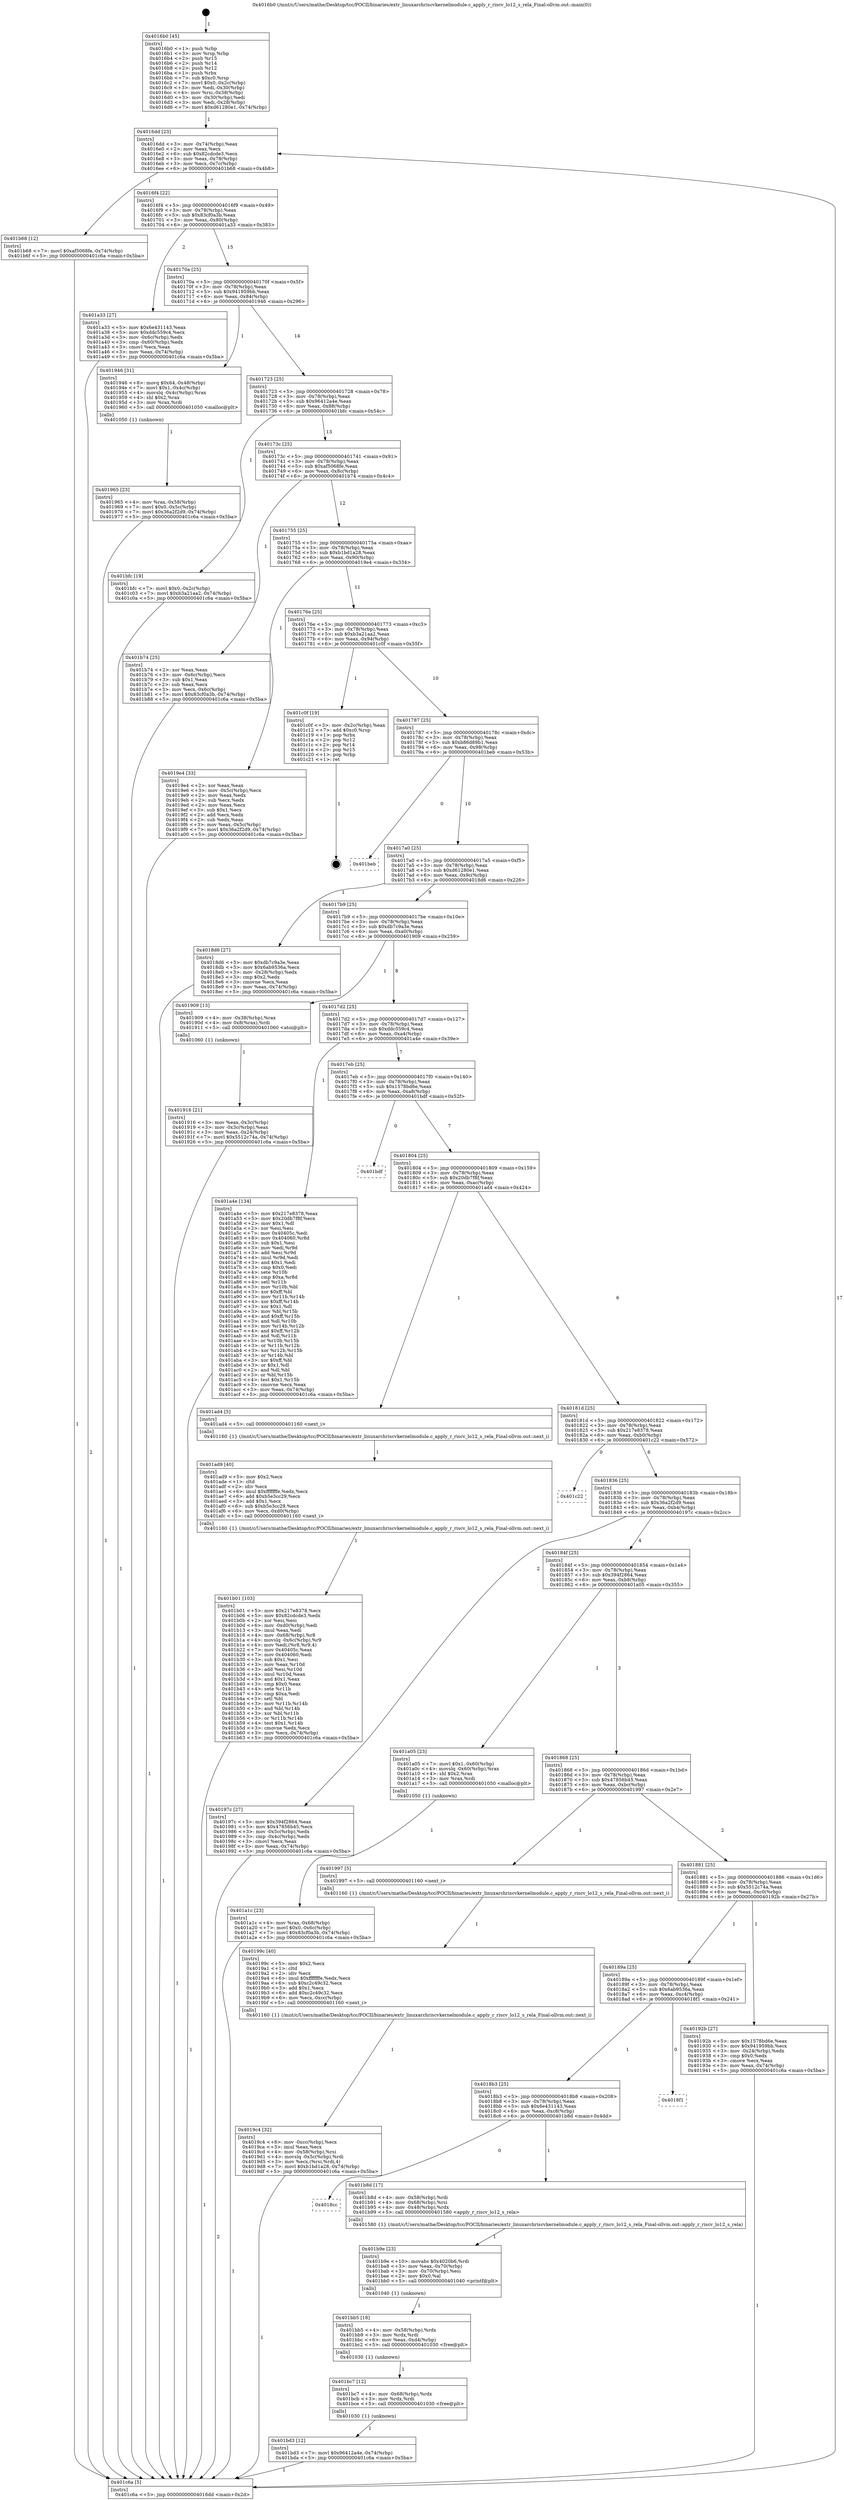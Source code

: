 digraph "0x4016b0" {
  label = "0x4016b0 (/mnt/c/Users/mathe/Desktop/tcc/POCII/binaries/extr_linuxarchriscvkernelmodule.c_apply_r_riscv_lo12_s_rela_Final-ollvm.out::main(0))"
  labelloc = "t"
  node[shape=record]

  Entry [label="",width=0.3,height=0.3,shape=circle,fillcolor=black,style=filled]
  "0x4016dd" [label="{
     0x4016dd [23]\l
     | [instrs]\l
     &nbsp;&nbsp;0x4016dd \<+3\>: mov -0x74(%rbp),%eax\l
     &nbsp;&nbsp;0x4016e0 \<+2\>: mov %eax,%ecx\l
     &nbsp;&nbsp;0x4016e2 \<+6\>: sub $0x82cdcde3,%ecx\l
     &nbsp;&nbsp;0x4016e8 \<+3\>: mov %eax,-0x78(%rbp)\l
     &nbsp;&nbsp;0x4016eb \<+3\>: mov %ecx,-0x7c(%rbp)\l
     &nbsp;&nbsp;0x4016ee \<+6\>: je 0000000000401b68 \<main+0x4b8\>\l
  }"]
  "0x401b68" [label="{
     0x401b68 [12]\l
     | [instrs]\l
     &nbsp;&nbsp;0x401b68 \<+7\>: movl $0xaf5068fe,-0x74(%rbp)\l
     &nbsp;&nbsp;0x401b6f \<+5\>: jmp 0000000000401c6a \<main+0x5ba\>\l
  }"]
  "0x4016f4" [label="{
     0x4016f4 [22]\l
     | [instrs]\l
     &nbsp;&nbsp;0x4016f4 \<+5\>: jmp 00000000004016f9 \<main+0x49\>\l
     &nbsp;&nbsp;0x4016f9 \<+3\>: mov -0x78(%rbp),%eax\l
     &nbsp;&nbsp;0x4016fc \<+5\>: sub $0x83cf0a3b,%eax\l
     &nbsp;&nbsp;0x401701 \<+3\>: mov %eax,-0x80(%rbp)\l
     &nbsp;&nbsp;0x401704 \<+6\>: je 0000000000401a33 \<main+0x383\>\l
  }"]
  Exit [label="",width=0.3,height=0.3,shape=circle,fillcolor=black,style=filled,peripheries=2]
  "0x401a33" [label="{
     0x401a33 [27]\l
     | [instrs]\l
     &nbsp;&nbsp;0x401a33 \<+5\>: mov $0x6e431143,%eax\l
     &nbsp;&nbsp;0x401a38 \<+5\>: mov $0xddc559c4,%ecx\l
     &nbsp;&nbsp;0x401a3d \<+3\>: mov -0x6c(%rbp),%edx\l
     &nbsp;&nbsp;0x401a40 \<+3\>: cmp -0x60(%rbp),%edx\l
     &nbsp;&nbsp;0x401a43 \<+3\>: cmovl %ecx,%eax\l
     &nbsp;&nbsp;0x401a46 \<+3\>: mov %eax,-0x74(%rbp)\l
     &nbsp;&nbsp;0x401a49 \<+5\>: jmp 0000000000401c6a \<main+0x5ba\>\l
  }"]
  "0x40170a" [label="{
     0x40170a [25]\l
     | [instrs]\l
     &nbsp;&nbsp;0x40170a \<+5\>: jmp 000000000040170f \<main+0x5f\>\l
     &nbsp;&nbsp;0x40170f \<+3\>: mov -0x78(%rbp),%eax\l
     &nbsp;&nbsp;0x401712 \<+5\>: sub $0x941959bb,%eax\l
     &nbsp;&nbsp;0x401717 \<+6\>: mov %eax,-0x84(%rbp)\l
     &nbsp;&nbsp;0x40171d \<+6\>: je 0000000000401946 \<main+0x296\>\l
  }"]
  "0x401bd3" [label="{
     0x401bd3 [12]\l
     | [instrs]\l
     &nbsp;&nbsp;0x401bd3 \<+7\>: movl $0x96412a4e,-0x74(%rbp)\l
     &nbsp;&nbsp;0x401bda \<+5\>: jmp 0000000000401c6a \<main+0x5ba\>\l
  }"]
  "0x401946" [label="{
     0x401946 [31]\l
     | [instrs]\l
     &nbsp;&nbsp;0x401946 \<+8\>: movq $0x64,-0x48(%rbp)\l
     &nbsp;&nbsp;0x40194e \<+7\>: movl $0x1,-0x4c(%rbp)\l
     &nbsp;&nbsp;0x401955 \<+4\>: movslq -0x4c(%rbp),%rax\l
     &nbsp;&nbsp;0x401959 \<+4\>: shl $0x2,%rax\l
     &nbsp;&nbsp;0x40195d \<+3\>: mov %rax,%rdi\l
     &nbsp;&nbsp;0x401960 \<+5\>: call 0000000000401050 \<malloc@plt\>\l
     | [calls]\l
     &nbsp;&nbsp;0x401050 \{1\} (unknown)\l
  }"]
  "0x401723" [label="{
     0x401723 [25]\l
     | [instrs]\l
     &nbsp;&nbsp;0x401723 \<+5\>: jmp 0000000000401728 \<main+0x78\>\l
     &nbsp;&nbsp;0x401728 \<+3\>: mov -0x78(%rbp),%eax\l
     &nbsp;&nbsp;0x40172b \<+5\>: sub $0x96412a4e,%eax\l
     &nbsp;&nbsp;0x401730 \<+6\>: mov %eax,-0x88(%rbp)\l
     &nbsp;&nbsp;0x401736 \<+6\>: je 0000000000401bfc \<main+0x54c\>\l
  }"]
  "0x401bc7" [label="{
     0x401bc7 [12]\l
     | [instrs]\l
     &nbsp;&nbsp;0x401bc7 \<+4\>: mov -0x68(%rbp),%rdx\l
     &nbsp;&nbsp;0x401bcb \<+3\>: mov %rdx,%rdi\l
     &nbsp;&nbsp;0x401bce \<+5\>: call 0000000000401030 \<free@plt\>\l
     | [calls]\l
     &nbsp;&nbsp;0x401030 \{1\} (unknown)\l
  }"]
  "0x401bfc" [label="{
     0x401bfc [19]\l
     | [instrs]\l
     &nbsp;&nbsp;0x401bfc \<+7\>: movl $0x0,-0x2c(%rbp)\l
     &nbsp;&nbsp;0x401c03 \<+7\>: movl $0xb3a21aa2,-0x74(%rbp)\l
     &nbsp;&nbsp;0x401c0a \<+5\>: jmp 0000000000401c6a \<main+0x5ba\>\l
  }"]
  "0x40173c" [label="{
     0x40173c [25]\l
     | [instrs]\l
     &nbsp;&nbsp;0x40173c \<+5\>: jmp 0000000000401741 \<main+0x91\>\l
     &nbsp;&nbsp;0x401741 \<+3\>: mov -0x78(%rbp),%eax\l
     &nbsp;&nbsp;0x401744 \<+5\>: sub $0xaf5068fe,%eax\l
     &nbsp;&nbsp;0x401749 \<+6\>: mov %eax,-0x8c(%rbp)\l
     &nbsp;&nbsp;0x40174f \<+6\>: je 0000000000401b74 \<main+0x4c4\>\l
  }"]
  "0x401bb5" [label="{
     0x401bb5 [18]\l
     | [instrs]\l
     &nbsp;&nbsp;0x401bb5 \<+4\>: mov -0x58(%rbp),%rdx\l
     &nbsp;&nbsp;0x401bb9 \<+3\>: mov %rdx,%rdi\l
     &nbsp;&nbsp;0x401bbc \<+6\>: mov %eax,-0xd4(%rbp)\l
     &nbsp;&nbsp;0x401bc2 \<+5\>: call 0000000000401030 \<free@plt\>\l
     | [calls]\l
     &nbsp;&nbsp;0x401030 \{1\} (unknown)\l
  }"]
  "0x401b74" [label="{
     0x401b74 [25]\l
     | [instrs]\l
     &nbsp;&nbsp;0x401b74 \<+2\>: xor %eax,%eax\l
     &nbsp;&nbsp;0x401b76 \<+3\>: mov -0x6c(%rbp),%ecx\l
     &nbsp;&nbsp;0x401b79 \<+3\>: sub $0x1,%eax\l
     &nbsp;&nbsp;0x401b7c \<+2\>: sub %eax,%ecx\l
     &nbsp;&nbsp;0x401b7e \<+3\>: mov %ecx,-0x6c(%rbp)\l
     &nbsp;&nbsp;0x401b81 \<+7\>: movl $0x83cf0a3b,-0x74(%rbp)\l
     &nbsp;&nbsp;0x401b88 \<+5\>: jmp 0000000000401c6a \<main+0x5ba\>\l
  }"]
  "0x401755" [label="{
     0x401755 [25]\l
     | [instrs]\l
     &nbsp;&nbsp;0x401755 \<+5\>: jmp 000000000040175a \<main+0xaa\>\l
     &nbsp;&nbsp;0x40175a \<+3\>: mov -0x78(%rbp),%eax\l
     &nbsp;&nbsp;0x40175d \<+5\>: sub $0xb1bd1a28,%eax\l
     &nbsp;&nbsp;0x401762 \<+6\>: mov %eax,-0x90(%rbp)\l
     &nbsp;&nbsp;0x401768 \<+6\>: je 00000000004019e4 \<main+0x334\>\l
  }"]
  "0x401b9e" [label="{
     0x401b9e [23]\l
     | [instrs]\l
     &nbsp;&nbsp;0x401b9e \<+10\>: movabs $0x4020b6,%rdi\l
     &nbsp;&nbsp;0x401ba8 \<+3\>: mov %eax,-0x70(%rbp)\l
     &nbsp;&nbsp;0x401bab \<+3\>: mov -0x70(%rbp),%esi\l
     &nbsp;&nbsp;0x401bae \<+2\>: mov $0x0,%al\l
     &nbsp;&nbsp;0x401bb0 \<+5\>: call 0000000000401040 \<printf@plt\>\l
     | [calls]\l
     &nbsp;&nbsp;0x401040 \{1\} (unknown)\l
  }"]
  "0x4019e4" [label="{
     0x4019e4 [33]\l
     | [instrs]\l
     &nbsp;&nbsp;0x4019e4 \<+2\>: xor %eax,%eax\l
     &nbsp;&nbsp;0x4019e6 \<+3\>: mov -0x5c(%rbp),%ecx\l
     &nbsp;&nbsp;0x4019e9 \<+2\>: mov %eax,%edx\l
     &nbsp;&nbsp;0x4019eb \<+2\>: sub %ecx,%edx\l
     &nbsp;&nbsp;0x4019ed \<+2\>: mov %eax,%ecx\l
     &nbsp;&nbsp;0x4019ef \<+3\>: sub $0x1,%ecx\l
     &nbsp;&nbsp;0x4019f2 \<+2\>: add %ecx,%edx\l
     &nbsp;&nbsp;0x4019f4 \<+2\>: sub %edx,%eax\l
     &nbsp;&nbsp;0x4019f6 \<+3\>: mov %eax,-0x5c(%rbp)\l
     &nbsp;&nbsp;0x4019f9 \<+7\>: movl $0x36a2f2d9,-0x74(%rbp)\l
     &nbsp;&nbsp;0x401a00 \<+5\>: jmp 0000000000401c6a \<main+0x5ba\>\l
  }"]
  "0x40176e" [label="{
     0x40176e [25]\l
     | [instrs]\l
     &nbsp;&nbsp;0x40176e \<+5\>: jmp 0000000000401773 \<main+0xc3\>\l
     &nbsp;&nbsp;0x401773 \<+3\>: mov -0x78(%rbp),%eax\l
     &nbsp;&nbsp;0x401776 \<+5\>: sub $0xb3a21aa2,%eax\l
     &nbsp;&nbsp;0x40177b \<+6\>: mov %eax,-0x94(%rbp)\l
     &nbsp;&nbsp;0x401781 \<+6\>: je 0000000000401c0f \<main+0x55f\>\l
  }"]
  "0x4018cc" [label="{
     0x4018cc\l
  }", style=dashed]
  "0x401c0f" [label="{
     0x401c0f [19]\l
     | [instrs]\l
     &nbsp;&nbsp;0x401c0f \<+3\>: mov -0x2c(%rbp),%eax\l
     &nbsp;&nbsp;0x401c12 \<+7\>: add $0xc0,%rsp\l
     &nbsp;&nbsp;0x401c19 \<+1\>: pop %rbx\l
     &nbsp;&nbsp;0x401c1a \<+2\>: pop %r12\l
     &nbsp;&nbsp;0x401c1c \<+2\>: pop %r14\l
     &nbsp;&nbsp;0x401c1e \<+2\>: pop %r15\l
     &nbsp;&nbsp;0x401c20 \<+1\>: pop %rbp\l
     &nbsp;&nbsp;0x401c21 \<+1\>: ret\l
  }"]
  "0x401787" [label="{
     0x401787 [25]\l
     | [instrs]\l
     &nbsp;&nbsp;0x401787 \<+5\>: jmp 000000000040178c \<main+0xdc\>\l
     &nbsp;&nbsp;0x40178c \<+3\>: mov -0x78(%rbp),%eax\l
     &nbsp;&nbsp;0x40178f \<+5\>: sub $0xb86d89b1,%eax\l
     &nbsp;&nbsp;0x401794 \<+6\>: mov %eax,-0x98(%rbp)\l
     &nbsp;&nbsp;0x40179a \<+6\>: je 0000000000401beb \<main+0x53b\>\l
  }"]
  "0x401b8d" [label="{
     0x401b8d [17]\l
     | [instrs]\l
     &nbsp;&nbsp;0x401b8d \<+4\>: mov -0x58(%rbp),%rdi\l
     &nbsp;&nbsp;0x401b91 \<+4\>: mov -0x68(%rbp),%rsi\l
     &nbsp;&nbsp;0x401b95 \<+4\>: mov -0x48(%rbp),%rdx\l
     &nbsp;&nbsp;0x401b99 \<+5\>: call 0000000000401580 \<apply_r_riscv_lo12_s_rela\>\l
     | [calls]\l
     &nbsp;&nbsp;0x401580 \{1\} (/mnt/c/Users/mathe/Desktop/tcc/POCII/binaries/extr_linuxarchriscvkernelmodule.c_apply_r_riscv_lo12_s_rela_Final-ollvm.out::apply_r_riscv_lo12_s_rela)\l
  }"]
  "0x401beb" [label="{
     0x401beb\l
  }", style=dashed]
  "0x4017a0" [label="{
     0x4017a0 [25]\l
     | [instrs]\l
     &nbsp;&nbsp;0x4017a0 \<+5\>: jmp 00000000004017a5 \<main+0xf5\>\l
     &nbsp;&nbsp;0x4017a5 \<+3\>: mov -0x78(%rbp),%eax\l
     &nbsp;&nbsp;0x4017a8 \<+5\>: sub $0xd61280e1,%eax\l
     &nbsp;&nbsp;0x4017ad \<+6\>: mov %eax,-0x9c(%rbp)\l
     &nbsp;&nbsp;0x4017b3 \<+6\>: je 00000000004018d6 \<main+0x226\>\l
  }"]
  "0x4018b3" [label="{
     0x4018b3 [25]\l
     | [instrs]\l
     &nbsp;&nbsp;0x4018b3 \<+5\>: jmp 00000000004018b8 \<main+0x208\>\l
     &nbsp;&nbsp;0x4018b8 \<+3\>: mov -0x78(%rbp),%eax\l
     &nbsp;&nbsp;0x4018bb \<+5\>: sub $0x6e431143,%eax\l
     &nbsp;&nbsp;0x4018c0 \<+6\>: mov %eax,-0xc8(%rbp)\l
     &nbsp;&nbsp;0x4018c6 \<+6\>: je 0000000000401b8d \<main+0x4dd\>\l
  }"]
  "0x4018d6" [label="{
     0x4018d6 [27]\l
     | [instrs]\l
     &nbsp;&nbsp;0x4018d6 \<+5\>: mov $0xdb7c9a3e,%eax\l
     &nbsp;&nbsp;0x4018db \<+5\>: mov $0x6ab9536a,%ecx\l
     &nbsp;&nbsp;0x4018e0 \<+3\>: mov -0x28(%rbp),%edx\l
     &nbsp;&nbsp;0x4018e3 \<+3\>: cmp $0x2,%edx\l
     &nbsp;&nbsp;0x4018e6 \<+3\>: cmovne %ecx,%eax\l
     &nbsp;&nbsp;0x4018e9 \<+3\>: mov %eax,-0x74(%rbp)\l
     &nbsp;&nbsp;0x4018ec \<+5\>: jmp 0000000000401c6a \<main+0x5ba\>\l
  }"]
  "0x4017b9" [label="{
     0x4017b9 [25]\l
     | [instrs]\l
     &nbsp;&nbsp;0x4017b9 \<+5\>: jmp 00000000004017be \<main+0x10e\>\l
     &nbsp;&nbsp;0x4017be \<+3\>: mov -0x78(%rbp),%eax\l
     &nbsp;&nbsp;0x4017c1 \<+5\>: sub $0xdb7c9a3e,%eax\l
     &nbsp;&nbsp;0x4017c6 \<+6\>: mov %eax,-0xa0(%rbp)\l
     &nbsp;&nbsp;0x4017cc \<+6\>: je 0000000000401909 \<main+0x259\>\l
  }"]
  "0x401c6a" [label="{
     0x401c6a [5]\l
     | [instrs]\l
     &nbsp;&nbsp;0x401c6a \<+5\>: jmp 00000000004016dd \<main+0x2d\>\l
  }"]
  "0x4016b0" [label="{
     0x4016b0 [45]\l
     | [instrs]\l
     &nbsp;&nbsp;0x4016b0 \<+1\>: push %rbp\l
     &nbsp;&nbsp;0x4016b1 \<+3\>: mov %rsp,%rbp\l
     &nbsp;&nbsp;0x4016b4 \<+2\>: push %r15\l
     &nbsp;&nbsp;0x4016b6 \<+2\>: push %r14\l
     &nbsp;&nbsp;0x4016b8 \<+2\>: push %r12\l
     &nbsp;&nbsp;0x4016ba \<+1\>: push %rbx\l
     &nbsp;&nbsp;0x4016bb \<+7\>: sub $0xc0,%rsp\l
     &nbsp;&nbsp;0x4016c2 \<+7\>: movl $0x0,-0x2c(%rbp)\l
     &nbsp;&nbsp;0x4016c9 \<+3\>: mov %edi,-0x30(%rbp)\l
     &nbsp;&nbsp;0x4016cc \<+4\>: mov %rsi,-0x38(%rbp)\l
     &nbsp;&nbsp;0x4016d0 \<+3\>: mov -0x30(%rbp),%edi\l
     &nbsp;&nbsp;0x4016d3 \<+3\>: mov %edi,-0x28(%rbp)\l
     &nbsp;&nbsp;0x4016d6 \<+7\>: movl $0xd61280e1,-0x74(%rbp)\l
  }"]
  "0x4018f1" [label="{
     0x4018f1\l
  }", style=dashed]
  "0x401909" [label="{
     0x401909 [13]\l
     | [instrs]\l
     &nbsp;&nbsp;0x401909 \<+4\>: mov -0x38(%rbp),%rax\l
     &nbsp;&nbsp;0x40190d \<+4\>: mov 0x8(%rax),%rdi\l
     &nbsp;&nbsp;0x401911 \<+5\>: call 0000000000401060 \<atoi@plt\>\l
     | [calls]\l
     &nbsp;&nbsp;0x401060 \{1\} (unknown)\l
  }"]
  "0x4017d2" [label="{
     0x4017d2 [25]\l
     | [instrs]\l
     &nbsp;&nbsp;0x4017d2 \<+5\>: jmp 00000000004017d7 \<main+0x127\>\l
     &nbsp;&nbsp;0x4017d7 \<+3\>: mov -0x78(%rbp),%eax\l
     &nbsp;&nbsp;0x4017da \<+5\>: sub $0xddc559c4,%eax\l
     &nbsp;&nbsp;0x4017df \<+6\>: mov %eax,-0xa4(%rbp)\l
     &nbsp;&nbsp;0x4017e5 \<+6\>: je 0000000000401a4e \<main+0x39e\>\l
  }"]
  "0x401916" [label="{
     0x401916 [21]\l
     | [instrs]\l
     &nbsp;&nbsp;0x401916 \<+3\>: mov %eax,-0x3c(%rbp)\l
     &nbsp;&nbsp;0x401919 \<+3\>: mov -0x3c(%rbp),%eax\l
     &nbsp;&nbsp;0x40191c \<+3\>: mov %eax,-0x24(%rbp)\l
     &nbsp;&nbsp;0x40191f \<+7\>: movl $0x5512c74a,-0x74(%rbp)\l
     &nbsp;&nbsp;0x401926 \<+5\>: jmp 0000000000401c6a \<main+0x5ba\>\l
  }"]
  "0x401b01" [label="{
     0x401b01 [103]\l
     | [instrs]\l
     &nbsp;&nbsp;0x401b01 \<+5\>: mov $0x217e8378,%ecx\l
     &nbsp;&nbsp;0x401b06 \<+5\>: mov $0x82cdcde3,%edx\l
     &nbsp;&nbsp;0x401b0b \<+2\>: xor %esi,%esi\l
     &nbsp;&nbsp;0x401b0d \<+6\>: mov -0xd0(%rbp),%edi\l
     &nbsp;&nbsp;0x401b13 \<+3\>: imul %eax,%edi\l
     &nbsp;&nbsp;0x401b16 \<+4\>: mov -0x68(%rbp),%r8\l
     &nbsp;&nbsp;0x401b1a \<+4\>: movslq -0x6c(%rbp),%r9\l
     &nbsp;&nbsp;0x401b1e \<+4\>: mov %edi,(%r8,%r9,4)\l
     &nbsp;&nbsp;0x401b22 \<+7\>: mov 0x40405c,%eax\l
     &nbsp;&nbsp;0x401b29 \<+7\>: mov 0x404060,%edi\l
     &nbsp;&nbsp;0x401b30 \<+3\>: sub $0x1,%esi\l
     &nbsp;&nbsp;0x401b33 \<+3\>: mov %eax,%r10d\l
     &nbsp;&nbsp;0x401b36 \<+3\>: add %esi,%r10d\l
     &nbsp;&nbsp;0x401b39 \<+4\>: imul %r10d,%eax\l
     &nbsp;&nbsp;0x401b3d \<+3\>: and $0x1,%eax\l
     &nbsp;&nbsp;0x401b40 \<+3\>: cmp $0x0,%eax\l
     &nbsp;&nbsp;0x401b43 \<+4\>: sete %r11b\l
     &nbsp;&nbsp;0x401b47 \<+3\>: cmp $0xa,%edi\l
     &nbsp;&nbsp;0x401b4a \<+3\>: setl %bl\l
     &nbsp;&nbsp;0x401b4d \<+3\>: mov %r11b,%r14b\l
     &nbsp;&nbsp;0x401b50 \<+3\>: and %bl,%r14b\l
     &nbsp;&nbsp;0x401b53 \<+3\>: xor %bl,%r11b\l
     &nbsp;&nbsp;0x401b56 \<+3\>: or %r11b,%r14b\l
     &nbsp;&nbsp;0x401b59 \<+4\>: test $0x1,%r14b\l
     &nbsp;&nbsp;0x401b5d \<+3\>: cmovne %edx,%ecx\l
     &nbsp;&nbsp;0x401b60 \<+3\>: mov %ecx,-0x74(%rbp)\l
     &nbsp;&nbsp;0x401b63 \<+5\>: jmp 0000000000401c6a \<main+0x5ba\>\l
  }"]
  "0x401a4e" [label="{
     0x401a4e [134]\l
     | [instrs]\l
     &nbsp;&nbsp;0x401a4e \<+5\>: mov $0x217e8378,%eax\l
     &nbsp;&nbsp;0x401a53 \<+5\>: mov $0x20db7f8f,%ecx\l
     &nbsp;&nbsp;0x401a58 \<+2\>: mov $0x1,%dl\l
     &nbsp;&nbsp;0x401a5a \<+2\>: xor %esi,%esi\l
     &nbsp;&nbsp;0x401a5c \<+7\>: mov 0x40405c,%edi\l
     &nbsp;&nbsp;0x401a63 \<+8\>: mov 0x404060,%r8d\l
     &nbsp;&nbsp;0x401a6b \<+3\>: sub $0x1,%esi\l
     &nbsp;&nbsp;0x401a6e \<+3\>: mov %edi,%r9d\l
     &nbsp;&nbsp;0x401a71 \<+3\>: add %esi,%r9d\l
     &nbsp;&nbsp;0x401a74 \<+4\>: imul %r9d,%edi\l
     &nbsp;&nbsp;0x401a78 \<+3\>: and $0x1,%edi\l
     &nbsp;&nbsp;0x401a7b \<+3\>: cmp $0x0,%edi\l
     &nbsp;&nbsp;0x401a7e \<+4\>: sete %r10b\l
     &nbsp;&nbsp;0x401a82 \<+4\>: cmp $0xa,%r8d\l
     &nbsp;&nbsp;0x401a86 \<+4\>: setl %r11b\l
     &nbsp;&nbsp;0x401a8a \<+3\>: mov %r10b,%bl\l
     &nbsp;&nbsp;0x401a8d \<+3\>: xor $0xff,%bl\l
     &nbsp;&nbsp;0x401a90 \<+3\>: mov %r11b,%r14b\l
     &nbsp;&nbsp;0x401a93 \<+4\>: xor $0xff,%r14b\l
     &nbsp;&nbsp;0x401a97 \<+3\>: xor $0x1,%dl\l
     &nbsp;&nbsp;0x401a9a \<+3\>: mov %bl,%r15b\l
     &nbsp;&nbsp;0x401a9d \<+4\>: and $0xff,%r15b\l
     &nbsp;&nbsp;0x401aa1 \<+3\>: and %dl,%r10b\l
     &nbsp;&nbsp;0x401aa4 \<+3\>: mov %r14b,%r12b\l
     &nbsp;&nbsp;0x401aa7 \<+4\>: and $0xff,%r12b\l
     &nbsp;&nbsp;0x401aab \<+3\>: and %dl,%r11b\l
     &nbsp;&nbsp;0x401aae \<+3\>: or %r10b,%r15b\l
     &nbsp;&nbsp;0x401ab1 \<+3\>: or %r11b,%r12b\l
     &nbsp;&nbsp;0x401ab4 \<+3\>: xor %r12b,%r15b\l
     &nbsp;&nbsp;0x401ab7 \<+3\>: or %r14b,%bl\l
     &nbsp;&nbsp;0x401aba \<+3\>: xor $0xff,%bl\l
     &nbsp;&nbsp;0x401abd \<+3\>: or $0x1,%dl\l
     &nbsp;&nbsp;0x401ac0 \<+2\>: and %dl,%bl\l
     &nbsp;&nbsp;0x401ac2 \<+3\>: or %bl,%r15b\l
     &nbsp;&nbsp;0x401ac5 \<+4\>: test $0x1,%r15b\l
     &nbsp;&nbsp;0x401ac9 \<+3\>: cmovne %ecx,%eax\l
     &nbsp;&nbsp;0x401acc \<+3\>: mov %eax,-0x74(%rbp)\l
     &nbsp;&nbsp;0x401acf \<+5\>: jmp 0000000000401c6a \<main+0x5ba\>\l
  }"]
  "0x4017eb" [label="{
     0x4017eb [25]\l
     | [instrs]\l
     &nbsp;&nbsp;0x4017eb \<+5\>: jmp 00000000004017f0 \<main+0x140\>\l
     &nbsp;&nbsp;0x4017f0 \<+3\>: mov -0x78(%rbp),%eax\l
     &nbsp;&nbsp;0x4017f3 \<+5\>: sub $0x1578bd6e,%eax\l
     &nbsp;&nbsp;0x4017f8 \<+6\>: mov %eax,-0xa8(%rbp)\l
     &nbsp;&nbsp;0x4017fe \<+6\>: je 0000000000401bdf \<main+0x52f\>\l
  }"]
  "0x401ad9" [label="{
     0x401ad9 [40]\l
     | [instrs]\l
     &nbsp;&nbsp;0x401ad9 \<+5\>: mov $0x2,%ecx\l
     &nbsp;&nbsp;0x401ade \<+1\>: cltd\l
     &nbsp;&nbsp;0x401adf \<+2\>: idiv %ecx\l
     &nbsp;&nbsp;0x401ae1 \<+6\>: imul $0xfffffffe,%edx,%ecx\l
     &nbsp;&nbsp;0x401ae7 \<+6\>: add $0xb5e3cc29,%ecx\l
     &nbsp;&nbsp;0x401aed \<+3\>: add $0x1,%ecx\l
     &nbsp;&nbsp;0x401af0 \<+6\>: sub $0xb5e3cc29,%ecx\l
     &nbsp;&nbsp;0x401af6 \<+6\>: mov %ecx,-0xd0(%rbp)\l
     &nbsp;&nbsp;0x401afc \<+5\>: call 0000000000401160 \<next_i\>\l
     | [calls]\l
     &nbsp;&nbsp;0x401160 \{1\} (/mnt/c/Users/mathe/Desktop/tcc/POCII/binaries/extr_linuxarchriscvkernelmodule.c_apply_r_riscv_lo12_s_rela_Final-ollvm.out::next_i)\l
  }"]
  "0x401bdf" [label="{
     0x401bdf\l
  }", style=dashed]
  "0x401804" [label="{
     0x401804 [25]\l
     | [instrs]\l
     &nbsp;&nbsp;0x401804 \<+5\>: jmp 0000000000401809 \<main+0x159\>\l
     &nbsp;&nbsp;0x401809 \<+3\>: mov -0x78(%rbp),%eax\l
     &nbsp;&nbsp;0x40180c \<+5\>: sub $0x20db7f8f,%eax\l
     &nbsp;&nbsp;0x401811 \<+6\>: mov %eax,-0xac(%rbp)\l
     &nbsp;&nbsp;0x401817 \<+6\>: je 0000000000401ad4 \<main+0x424\>\l
  }"]
  "0x401a1c" [label="{
     0x401a1c [23]\l
     | [instrs]\l
     &nbsp;&nbsp;0x401a1c \<+4\>: mov %rax,-0x68(%rbp)\l
     &nbsp;&nbsp;0x401a20 \<+7\>: movl $0x0,-0x6c(%rbp)\l
     &nbsp;&nbsp;0x401a27 \<+7\>: movl $0x83cf0a3b,-0x74(%rbp)\l
     &nbsp;&nbsp;0x401a2e \<+5\>: jmp 0000000000401c6a \<main+0x5ba\>\l
  }"]
  "0x401ad4" [label="{
     0x401ad4 [5]\l
     | [instrs]\l
     &nbsp;&nbsp;0x401ad4 \<+5\>: call 0000000000401160 \<next_i\>\l
     | [calls]\l
     &nbsp;&nbsp;0x401160 \{1\} (/mnt/c/Users/mathe/Desktop/tcc/POCII/binaries/extr_linuxarchriscvkernelmodule.c_apply_r_riscv_lo12_s_rela_Final-ollvm.out::next_i)\l
  }"]
  "0x40181d" [label="{
     0x40181d [25]\l
     | [instrs]\l
     &nbsp;&nbsp;0x40181d \<+5\>: jmp 0000000000401822 \<main+0x172\>\l
     &nbsp;&nbsp;0x401822 \<+3\>: mov -0x78(%rbp),%eax\l
     &nbsp;&nbsp;0x401825 \<+5\>: sub $0x217e8378,%eax\l
     &nbsp;&nbsp;0x40182a \<+6\>: mov %eax,-0xb0(%rbp)\l
     &nbsp;&nbsp;0x401830 \<+6\>: je 0000000000401c22 \<main+0x572\>\l
  }"]
  "0x4019c4" [label="{
     0x4019c4 [32]\l
     | [instrs]\l
     &nbsp;&nbsp;0x4019c4 \<+6\>: mov -0xcc(%rbp),%ecx\l
     &nbsp;&nbsp;0x4019ca \<+3\>: imul %eax,%ecx\l
     &nbsp;&nbsp;0x4019cd \<+4\>: mov -0x58(%rbp),%rsi\l
     &nbsp;&nbsp;0x4019d1 \<+4\>: movslq -0x5c(%rbp),%rdi\l
     &nbsp;&nbsp;0x4019d5 \<+3\>: mov %ecx,(%rsi,%rdi,4)\l
     &nbsp;&nbsp;0x4019d8 \<+7\>: movl $0xb1bd1a28,-0x74(%rbp)\l
     &nbsp;&nbsp;0x4019df \<+5\>: jmp 0000000000401c6a \<main+0x5ba\>\l
  }"]
  "0x401c22" [label="{
     0x401c22\l
  }", style=dashed]
  "0x401836" [label="{
     0x401836 [25]\l
     | [instrs]\l
     &nbsp;&nbsp;0x401836 \<+5\>: jmp 000000000040183b \<main+0x18b\>\l
     &nbsp;&nbsp;0x40183b \<+3\>: mov -0x78(%rbp),%eax\l
     &nbsp;&nbsp;0x40183e \<+5\>: sub $0x36a2f2d9,%eax\l
     &nbsp;&nbsp;0x401843 \<+6\>: mov %eax,-0xb4(%rbp)\l
     &nbsp;&nbsp;0x401849 \<+6\>: je 000000000040197c \<main+0x2cc\>\l
  }"]
  "0x40199c" [label="{
     0x40199c [40]\l
     | [instrs]\l
     &nbsp;&nbsp;0x40199c \<+5\>: mov $0x2,%ecx\l
     &nbsp;&nbsp;0x4019a1 \<+1\>: cltd\l
     &nbsp;&nbsp;0x4019a2 \<+2\>: idiv %ecx\l
     &nbsp;&nbsp;0x4019a4 \<+6\>: imul $0xfffffffe,%edx,%ecx\l
     &nbsp;&nbsp;0x4019aa \<+6\>: sub $0xc2c49c32,%ecx\l
     &nbsp;&nbsp;0x4019b0 \<+3\>: add $0x1,%ecx\l
     &nbsp;&nbsp;0x4019b3 \<+6\>: add $0xc2c49c32,%ecx\l
     &nbsp;&nbsp;0x4019b9 \<+6\>: mov %ecx,-0xcc(%rbp)\l
     &nbsp;&nbsp;0x4019bf \<+5\>: call 0000000000401160 \<next_i\>\l
     | [calls]\l
     &nbsp;&nbsp;0x401160 \{1\} (/mnt/c/Users/mathe/Desktop/tcc/POCII/binaries/extr_linuxarchriscvkernelmodule.c_apply_r_riscv_lo12_s_rela_Final-ollvm.out::next_i)\l
  }"]
  "0x40197c" [label="{
     0x40197c [27]\l
     | [instrs]\l
     &nbsp;&nbsp;0x40197c \<+5\>: mov $0x394f2864,%eax\l
     &nbsp;&nbsp;0x401981 \<+5\>: mov $0x47856b45,%ecx\l
     &nbsp;&nbsp;0x401986 \<+3\>: mov -0x5c(%rbp),%edx\l
     &nbsp;&nbsp;0x401989 \<+3\>: cmp -0x4c(%rbp),%edx\l
     &nbsp;&nbsp;0x40198c \<+3\>: cmovl %ecx,%eax\l
     &nbsp;&nbsp;0x40198f \<+3\>: mov %eax,-0x74(%rbp)\l
     &nbsp;&nbsp;0x401992 \<+5\>: jmp 0000000000401c6a \<main+0x5ba\>\l
  }"]
  "0x40184f" [label="{
     0x40184f [25]\l
     | [instrs]\l
     &nbsp;&nbsp;0x40184f \<+5\>: jmp 0000000000401854 \<main+0x1a4\>\l
     &nbsp;&nbsp;0x401854 \<+3\>: mov -0x78(%rbp),%eax\l
     &nbsp;&nbsp;0x401857 \<+5\>: sub $0x394f2864,%eax\l
     &nbsp;&nbsp;0x40185c \<+6\>: mov %eax,-0xb8(%rbp)\l
     &nbsp;&nbsp;0x401862 \<+6\>: je 0000000000401a05 \<main+0x355\>\l
  }"]
  "0x401965" [label="{
     0x401965 [23]\l
     | [instrs]\l
     &nbsp;&nbsp;0x401965 \<+4\>: mov %rax,-0x58(%rbp)\l
     &nbsp;&nbsp;0x401969 \<+7\>: movl $0x0,-0x5c(%rbp)\l
     &nbsp;&nbsp;0x401970 \<+7\>: movl $0x36a2f2d9,-0x74(%rbp)\l
     &nbsp;&nbsp;0x401977 \<+5\>: jmp 0000000000401c6a \<main+0x5ba\>\l
  }"]
  "0x401a05" [label="{
     0x401a05 [23]\l
     | [instrs]\l
     &nbsp;&nbsp;0x401a05 \<+7\>: movl $0x1,-0x60(%rbp)\l
     &nbsp;&nbsp;0x401a0c \<+4\>: movslq -0x60(%rbp),%rax\l
     &nbsp;&nbsp;0x401a10 \<+4\>: shl $0x2,%rax\l
     &nbsp;&nbsp;0x401a14 \<+3\>: mov %rax,%rdi\l
     &nbsp;&nbsp;0x401a17 \<+5\>: call 0000000000401050 \<malloc@plt\>\l
     | [calls]\l
     &nbsp;&nbsp;0x401050 \{1\} (unknown)\l
  }"]
  "0x401868" [label="{
     0x401868 [25]\l
     | [instrs]\l
     &nbsp;&nbsp;0x401868 \<+5\>: jmp 000000000040186d \<main+0x1bd\>\l
     &nbsp;&nbsp;0x40186d \<+3\>: mov -0x78(%rbp),%eax\l
     &nbsp;&nbsp;0x401870 \<+5\>: sub $0x47856b45,%eax\l
     &nbsp;&nbsp;0x401875 \<+6\>: mov %eax,-0xbc(%rbp)\l
     &nbsp;&nbsp;0x40187b \<+6\>: je 0000000000401997 \<main+0x2e7\>\l
  }"]
  "0x40189a" [label="{
     0x40189a [25]\l
     | [instrs]\l
     &nbsp;&nbsp;0x40189a \<+5\>: jmp 000000000040189f \<main+0x1ef\>\l
     &nbsp;&nbsp;0x40189f \<+3\>: mov -0x78(%rbp),%eax\l
     &nbsp;&nbsp;0x4018a2 \<+5\>: sub $0x6ab9536a,%eax\l
     &nbsp;&nbsp;0x4018a7 \<+6\>: mov %eax,-0xc4(%rbp)\l
     &nbsp;&nbsp;0x4018ad \<+6\>: je 00000000004018f1 \<main+0x241\>\l
  }"]
  "0x401997" [label="{
     0x401997 [5]\l
     | [instrs]\l
     &nbsp;&nbsp;0x401997 \<+5\>: call 0000000000401160 \<next_i\>\l
     | [calls]\l
     &nbsp;&nbsp;0x401160 \{1\} (/mnt/c/Users/mathe/Desktop/tcc/POCII/binaries/extr_linuxarchriscvkernelmodule.c_apply_r_riscv_lo12_s_rela_Final-ollvm.out::next_i)\l
  }"]
  "0x401881" [label="{
     0x401881 [25]\l
     | [instrs]\l
     &nbsp;&nbsp;0x401881 \<+5\>: jmp 0000000000401886 \<main+0x1d6\>\l
     &nbsp;&nbsp;0x401886 \<+3\>: mov -0x78(%rbp),%eax\l
     &nbsp;&nbsp;0x401889 \<+5\>: sub $0x5512c74a,%eax\l
     &nbsp;&nbsp;0x40188e \<+6\>: mov %eax,-0xc0(%rbp)\l
     &nbsp;&nbsp;0x401894 \<+6\>: je 000000000040192b \<main+0x27b\>\l
  }"]
  "0x40192b" [label="{
     0x40192b [27]\l
     | [instrs]\l
     &nbsp;&nbsp;0x40192b \<+5\>: mov $0x1578bd6e,%eax\l
     &nbsp;&nbsp;0x401930 \<+5\>: mov $0x941959bb,%ecx\l
     &nbsp;&nbsp;0x401935 \<+3\>: mov -0x24(%rbp),%edx\l
     &nbsp;&nbsp;0x401938 \<+3\>: cmp $0x0,%edx\l
     &nbsp;&nbsp;0x40193b \<+3\>: cmove %ecx,%eax\l
     &nbsp;&nbsp;0x40193e \<+3\>: mov %eax,-0x74(%rbp)\l
     &nbsp;&nbsp;0x401941 \<+5\>: jmp 0000000000401c6a \<main+0x5ba\>\l
  }"]
  Entry -> "0x4016b0" [label=" 1"]
  "0x4016dd" -> "0x401b68" [label=" 1"]
  "0x4016dd" -> "0x4016f4" [label=" 17"]
  "0x401c0f" -> Exit [label=" 1"]
  "0x4016f4" -> "0x401a33" [label=" 2"]
  "0x4016f4" -> "0x40170a" [label=" 15"]
  "0x401bfc" -> "0x401c6a" [label=" 1"]
  "0x40170a" -> "0x401946" [label=" 1"]
  "0x40170a" -> "0x401723" [label=" 14"]
  "0x401bd3" -> "0x401c6a" [label=" 1"]
  "0x401723" -> "0x401bfc" [label=" 1"]
  "0x401723" -> "0x40173c" [label=" 13"]
  "0x401bc7" -> "0x401bd3" [label=" 1"]
  "0x40173c" -> "0x401b74" [label=" 1"]
  "0x40173c" -> "0x401755" [label=" 12"]
  "0x401bb5" -> "0x401bc7" [label=" 1"]
  "0x401755" -> "0x4019e4" [label=" 1"]
  "0x401755" -> "0x40176e" [label=" 11"]
  "0x401b9e" -> "0x401bb5" [label=" 1"]
  "0x40176e" -> "0x401c0f" [label=" 1"]
  "0x40176e" -> "0x401787" [label=" 10"]
  "0x401b8d" -> "0x401b9e" [label=" 1"]
  "0x401787" -> "0x401beb" [label=" 0"]
  "0x401787" -> "0x4017a0" [label=" 10"]
  "0x4018b3" -> "0x4018cc" [label=" 0"]
  "0x4017a0" -> "0x4018d6" [label=" 1"]
  "0x4017a0" -> "0x4017b9" [label=" 9"]
  "0x4018d6" -> "0x401c6a" [label=" 1"]
  "0x4016b0" -> "0x4016dd" [label=" 1"]
  "0x401c6a" -> "0x4016dd" [label=" 17"]
  "0x4018b3" -> "0x401b8d" [label=" 1"]
  "0x4017b9" -> "0x401909" [label=" 1"]
  "0x4017b9" -> "0x4017d2" [label=" 8"]
  "0x401909" -> "0x401916" [label=" 1"]
  "0x401916" -> "0x401c6a" [label=" 1"]
  "0x40189a" -> "0x4018b3" [label=" 1"]
  "0x4017d2" -> "0x401a4e" [label=" 1"]
  "0x4017d2" -> "0x4017eb" [label=" 7"]
  "0x40189a" -> "0x4018f1" [label=" 0"]
  "0x4017eb" -> "0x401bdf" [label=" 0"]
  "0x4017eb" -> "0x401804" [label=" 7"]
  "0x401b74" -> "0x401c6a" [label=" 1"]
  "0x401804" -> "0x401ad4" [label=" 1"]
  "0x401804" -> "0x40181d" [label=" 6"]
  "0x401b68" -> "0x401c6a" [label=" 1"]
  "0x40181d" -> "0x401c22" [label=" 0"]
  "0x40181d" -> "0x401836" [label=" 6"]
  "0x401b01" -> "0x401c6a" [label=" 1"]
  "0x401836" -> "0x40197c" [label=" 2"]
  "0x401836" -> "0x40184f" [label=" 4"]
  "0x401ad9" -> "0x401b01" [label=" 1"]
  "0x40184f" -> "0x401a05" [label=" 1"]
  "0x40184f" -> "0x401868" [label=" 3"]
  "0x401ad4" -> "0x401ad9" [label=" 1"]
  "0x401868" -> "0x401997" [label=" 1"]
  "0x401868" -> "0x401881" [label=" 2"]
  "0x401a4e" -> "0x401c6a" [label=" 1"]
  "0x401881" -> "0x40192b" [label=" 1"]
  "0x401881" -> "0x40189a" [label=" 1"]
  "0x40192b" -> "0x401c6a" [label=" 1"]
  "0x401946" -> "0x401965" [label=" 1"]
  "0x401965" -> "0x401c6a" [label=" 1"]
  "0x40197c" -> "0x401c6a" [label=" 2"]
  "0x401997" -> "0x40199c" [label=" 1"]
  "0x40199c" -> "0x4019c4" [label=" 1"]
  "0x4019c4" -> "0x401c6a" [label=" 1"]
  "0x4019e4" -> "0x401c6a" [label=" 1"]
  "0x401a05" -> "0x401a1c" [label=" 1"]
  "0x401a1c" -> "0x401c6a" [label=" 1"]
  "0x401a33" -> "0x401c6a" [label=" 2"]
}
